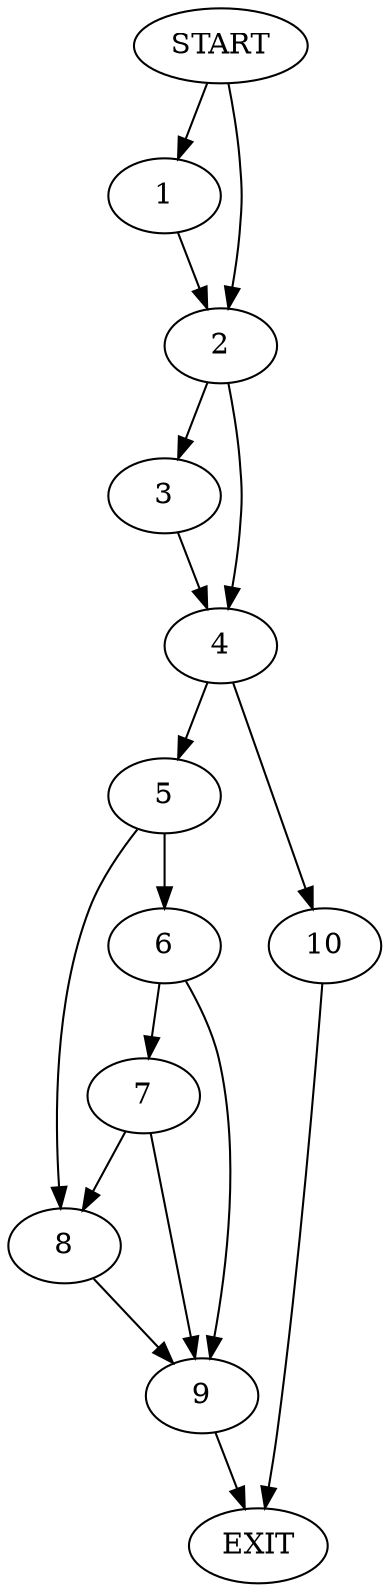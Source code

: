 digraph { 
0 [label="START"];
1;
2;
3;
4;
5;
6;
7;
8;
9;
10;
11[label="EXIT"];
0 -> 1;
0 -> 2;
1 -> 2;
2 -> 4;
2 -> 3;
3 -> 4;
4 -> 10;
4 -> 5;
5 -> 8;
5 -> 6;
6 -> 7;
6 -> 9;
7 -> 9;
7 -> 8;
8 -> 9;
9 -> 11;
10 -> 11;
}